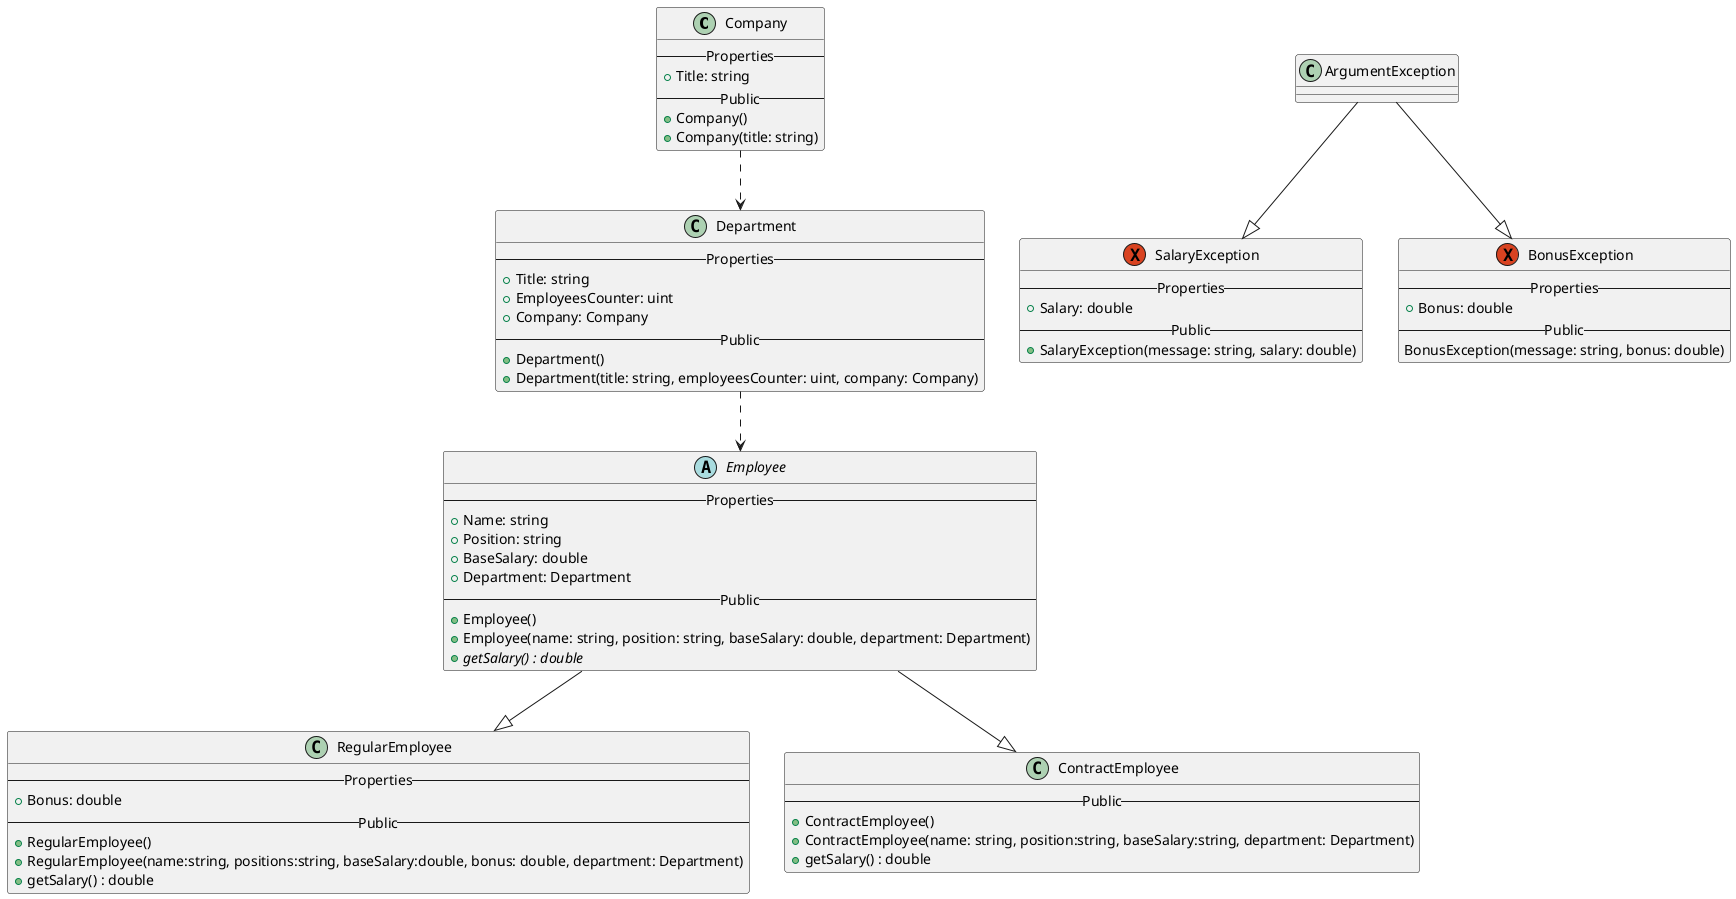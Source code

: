 @startuml Company

class Company{
    --Properties--
    + Title: string
    --Public--
    + Company()
    + Company(title: string)
}

class Department{
    --Properties--
    + Title: string
    + EmployeesCounter: uint
    + Company: Company
    --Public--
    + Department()
    + Department(title: string, employeesCounter: uint, company: Company)
}

Company ..> Department

Department ..> Employee

abstract class Employee{
    --Properties--
    + Name: string
    + Position: string
    + BaseSalary: double
    + Department: Department
    --Public--
    + Employee()
    + Employee(name: string, position: string, baseSalary: double, department: Department)
    + {abstract} getSalary() : double
}

class RegularEmployee{
    --Properties--
    + Bonus: double
    --Public--
    + RegularEmployee()
    + RegularEmployee(name:string, positions:string, baseSalary:double, bonus: double, department: Department)
    + getSalary() : double
}

Employee --|> RegularEmployee

class ContractEmployee{
    --Public--
    + ContractEmployee()
    + ContractEmployee(name: string, position:string, baseSalary:string, department: Department)
    + getSalary() : double
}

Employee --|> ContractEmployee

exception SalaryException{
    --Properties--
    + Salary: double
    --Public--
    + SalaryException(message: string, salary: double)
}

ArgumentException --|> SalaryException

exception BonusException{
    --Properties--
    + Bonus: double
    --Public--
    BonusException(message: string, bonus: double)
}

ArgumentException --|> BonusException

@enduml